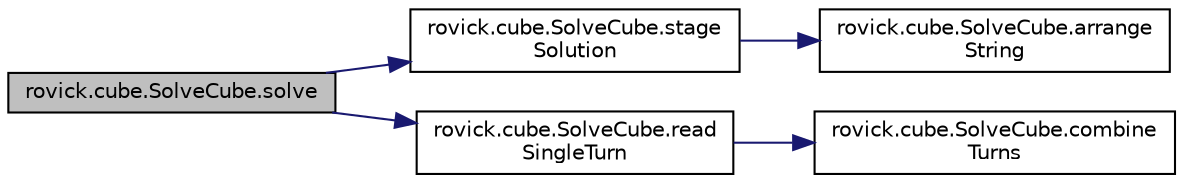 digraph "rovick.cube.SolveCube.solve"
{
  edge [fontname="Helvetica",fontsize="10",labelfontname="Helvetica",labelfontsize="10"];
  node [fontname="Helvetica",fontsize="10",shape=record];
  rankdir="LR";
  Node32 [label="rovick.cube.SolveCube.solve",height=0.2,width=0.4,color="black", fillcolor="grey75", style="filled", fontcolor="black"];
  Node32 -> Node33 [color="midnightblue",fontsize="10",style="solid",fontname="Helvetica"];
  Node33 [label="rovick.cube.SolveCube.stage\lSolution",height=0.2,width=0.4,color="black", fillcolor="white", style="filled",URL="$classrovick_1_1cube_1_1_solve_cube.html#a18c72479452477ca00f4b58f7a67077a"];
  Node33 -> Node34 [color="midnightblue",fontsize="10",style="solid",fontname="Helvetica"];
  Node34 [label="rovick.cube.SolveCube.arrange\lString",height=0.2,width=0.4,color="black", fillcolor="white", style="filled",URL="$classrovick_1_1cube_1_1_solve_cube.html#a827fe8dcf054ef618a87dc4e65c0f566"];
  Node32 -> Node35 [color="midnightblue",fontsize="10",style="solid",fontname="Helvetica"];
  Node35 [label="rovick.cube.SolveCube.read\lSingleTurn",height=0.2,width=0.4,color="black", fillcolor="white", style="filled",URL="$classrovick_1_1cube_1_1_solve_cube.html#acc425e7a5f1d08ba57a49462d87afc49"];
  Node35 -> Node36 [color="midnightblue",fontsize="10",style="solid",fontname="Helvetica"];
  Node36 [label="rovick.cube.SolveCube.combine\lTurns",height=0.2,width=0.4,color="black", fillcolor="white", style="filled",URL="$classrovick_1_1cube_1_1_solve_cube.html#a57d9039bcddb424a74416a112ea1ea95"];
}
